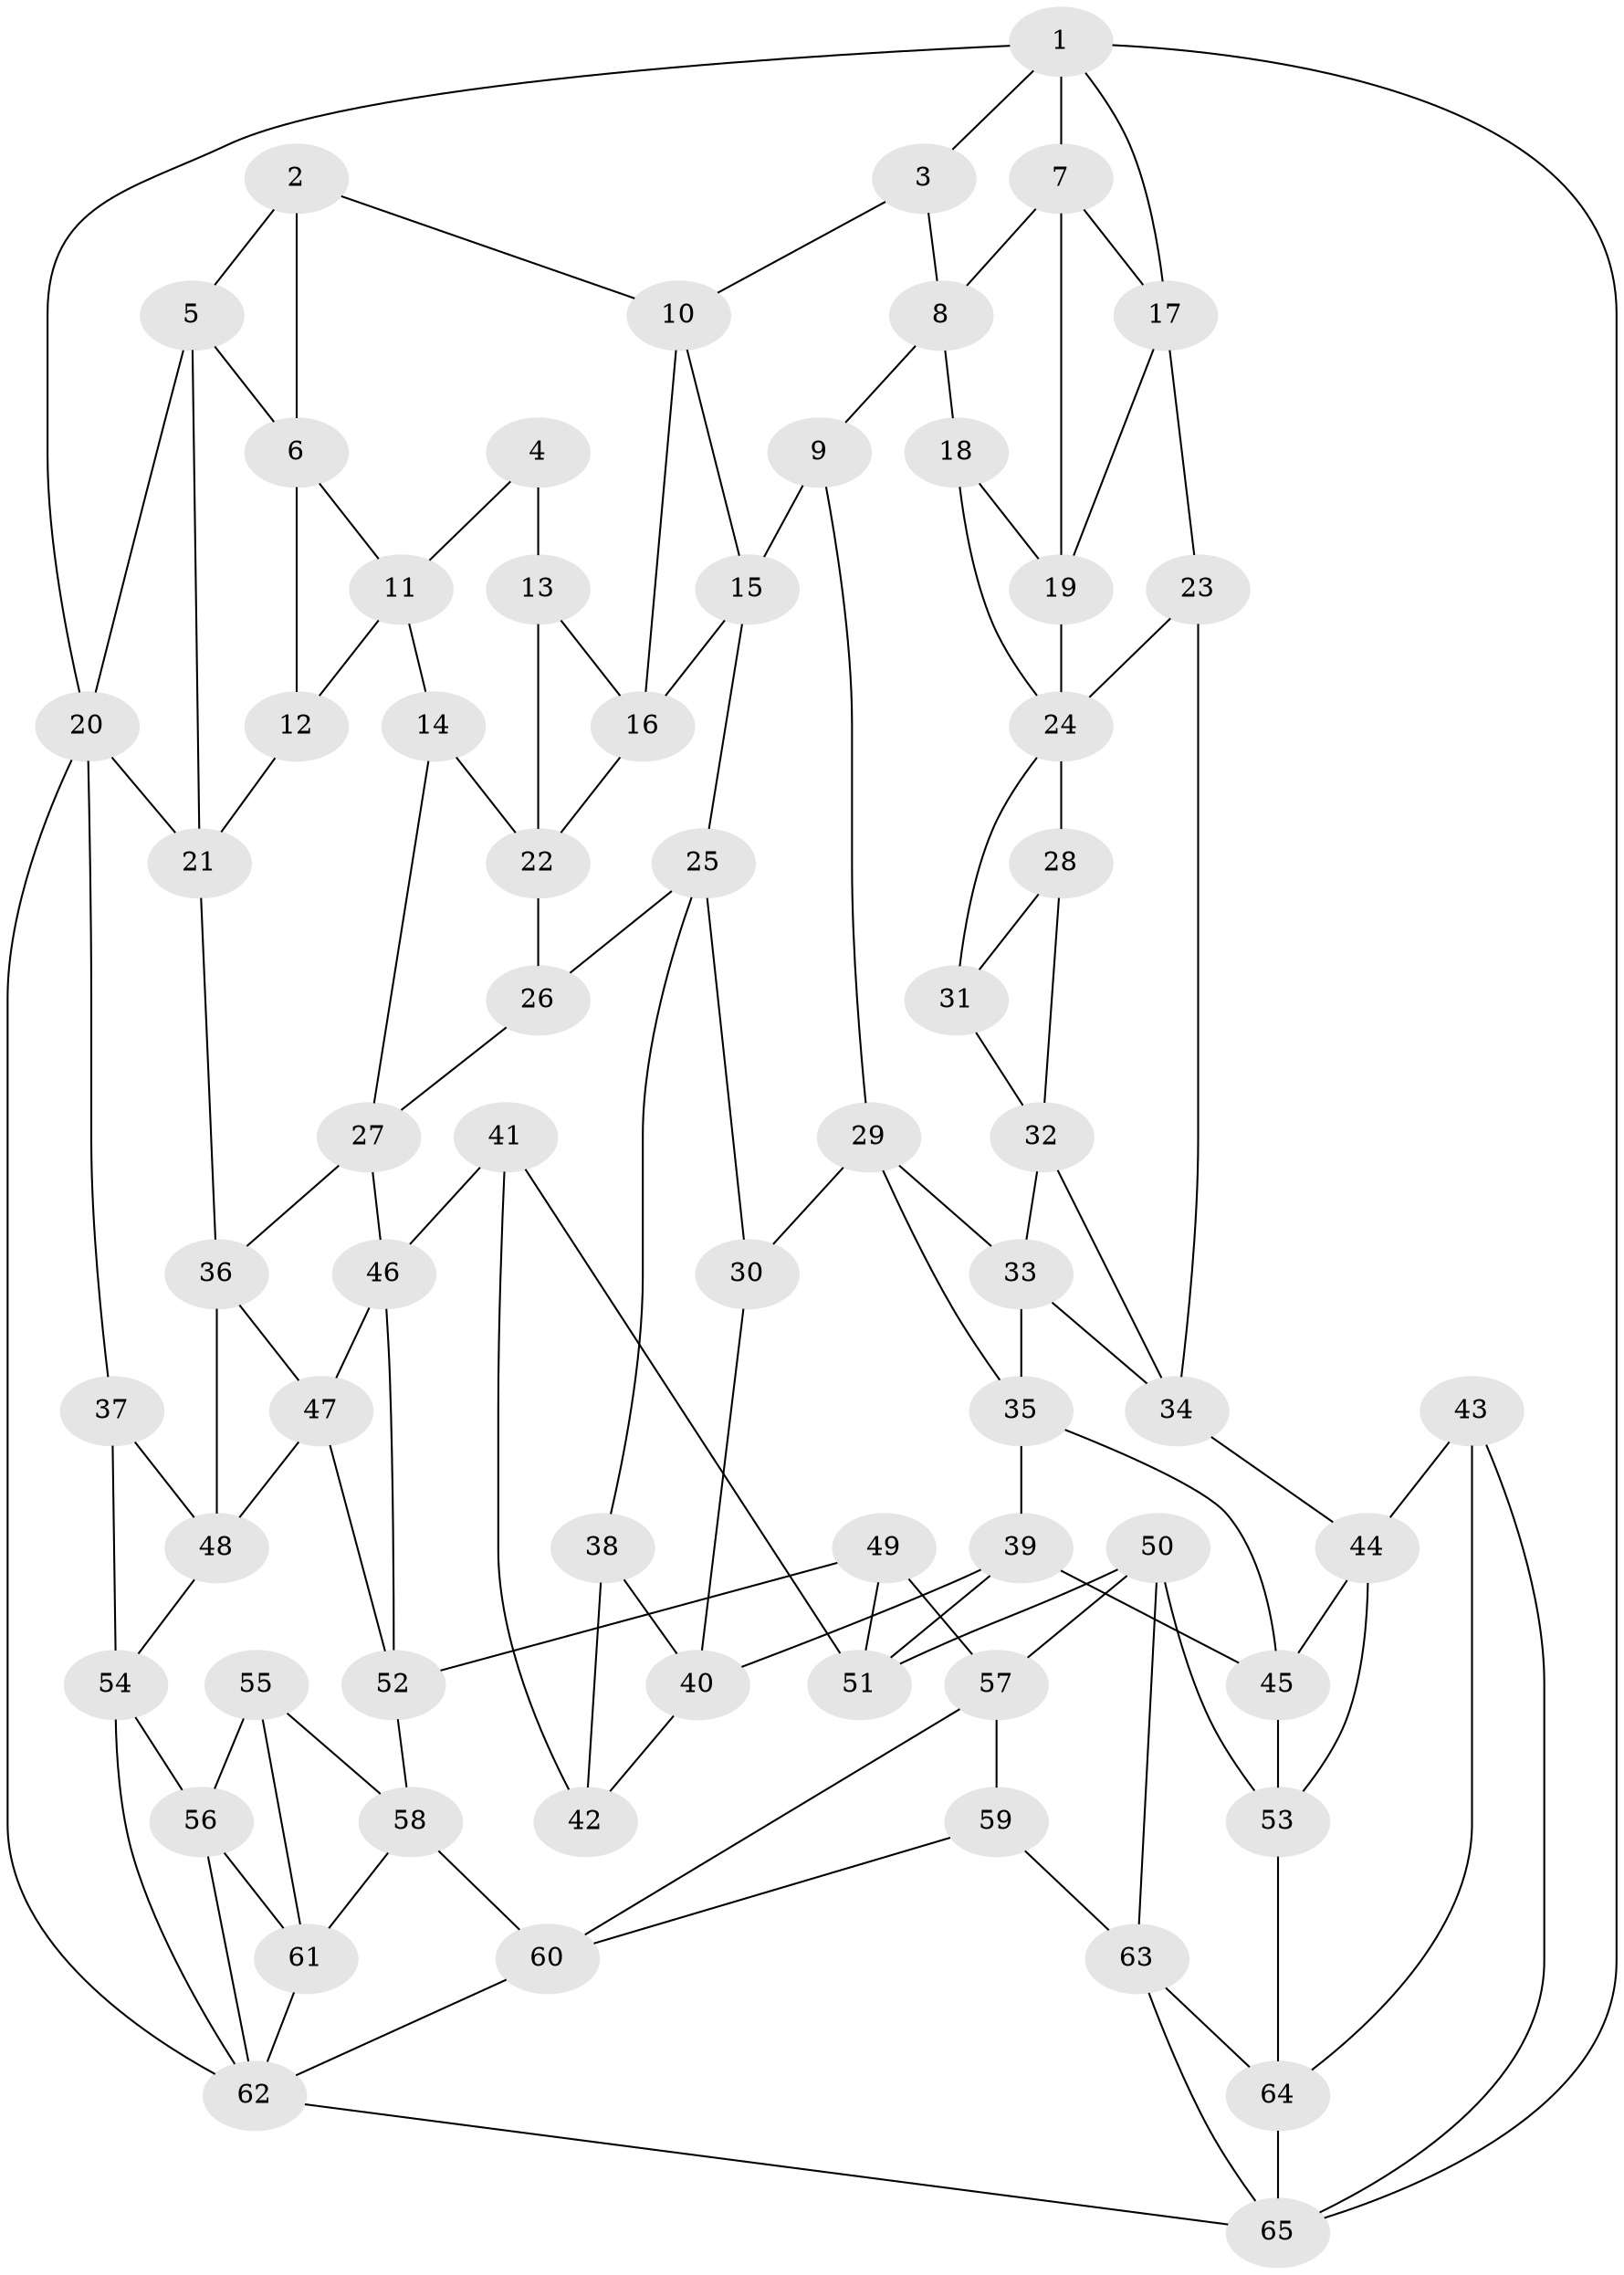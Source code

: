 // original degree distribution, {3: 0.015503875968992248, 5: 0.5426356589147286, 6: 0.20930232558139536, 4: 0.23255813953488372}
// Generated by graph-tools (version 1.1) at 2025/03/03/09/25 03:03:18]
// undirected, 65 vertices, 122 edges
graph export_dot {
graph [start="1"]
  node [color=gray90,style=filled];
  1;
  2;
  3;
  4;
  5;
  6;
  7;
  8;
  9;
  10;
  11;
  12;
  13;
  14;
  15;
  16;
  17;
  18;
  19;
  20;
  21;
  22;
  23;
  24;
  25;
  26;
  27;
  28;
  29;
  30;
  31;
  32;
  33;
  34;
  35;
  36;
  37;
  38;
  39;
  40;
  41;
  42;
  43;
  44;
  45;
  46;
  47;
  48;
  49;
  50;
  51;
  52;
  53;
  54;
  55;
  56;
  57;
  58;
  59;
  60;
  61;
  62;
  63;
  64;
  65;
  1 -- 3 [weight=1.0];
  1 -- 7 [weight=1.0];
  1 -- 17 [weight=1.0];
  1 -- 20 [weight=1.0];
  1 -- 65 [weight=1.0];
  2 -- 5 [weight=1.0];
  2 -- 6 [weight=1.0];
  2 -- 10 [weight=1.0];
  3 -- 8 [weight=1.0];
  3 -- 10 [weight=1.0];
  4 -- 11 [weight=1.0];
  4 -- 13 [weight=2.0];
  5 -- 6 [weight=1.0];
  5 -- 20 [weight=1.0];
  5 -- 21 [weight=1.0];
  6 -- 11 [weight=1.0];
  6 -- 12 [weight=1.0];
  7 -- 8 [weight=1.0];
  7 -- 17 [weight=1.0];
  7 -- 19 [weight=1.0];
  8 -- 9 [weight=1.0];
  8 -- 18 [weight=1.0];
  9 -- 15 [weight=1.0];
  9 -- 29 [weight=1.0];
  10 -- 15 [weight=1.0];
  10 -- 16 [weight=1.0];
  11 -- 12 [weight=1.0];
  11 -- 14 [weight=1.0];
  12 -- 21 [weight=1.0];
  13 -- 16 [weight=1.0];
  13 -- 22 [weight=1.0];
  14 -- 22 [weight=1.0];
  14 -- 27 [weight=1.0];
  15 -- 16 [weight=1.0];
  15 -- 25 [weight=1.0];
  16 -- 22 [weight=1.0];
  17 -- 19 [weight=1.0];
  17 -- 23 [weight=1.0];
  18 -- 19 [weight=1.0];
  18 -- 24 [weight=1.0];
  19 -- 24 [weight=1.0];
  20 -- 21 [weight=1.0];
  20 -- 37 [weight=1.0];
  20 -- 62 [weight=1.0];
  21 -- 36 [weight=1.0];
  22 -- 26 [weight=1.0];
  23 -- 24 [weight=1.0];
  23 -- 34 [weight=1.0];
  24 -- 28 [weight=2.0];
  24 -- 31 [weight=1.0];
  25 -- 26 [weight=1.0];
  25 -- 30 [weight=1.0];
  25 -- 38 [weight=1.0];
  26 -- 27 [weight=1.0];
  27 -- 36 [weight=1.0];
  27 -- 46 [weight=1.0];
  28 -- 31 [weight=1.0];
  28 -- 32 [weight=1.0];
  29 -- 30 [weight=1.0];
  29 -- 33 [weight=1.0];
  29 -- 35 [weight=1.0];
  30 -- 40 [weight=1.0];
  31 -- 32 [weight=1.0];
  32 -- 33 [weight=1.0];
  32 -- 34 [weight=1.0];
  33 -- 34 [weight=1.0];
  33 -- 35 [weight=1.0];
  34 -- 44 [weight=1.0];
  35 -- 39 [weight=1.0];
  35 -- 45 [weight=1.0];
  36 -- 47 [weight=1.0];
  36 -- 48 [weight=1.0];
  37 -- 48 [weight=1.0];
  37 -- 54 [weight=1.0];
  38 -- 40 [weight=1.0];
  38 -- 42 [weight=1.0];
  39 -- 40 [weight=1.0];
  39 -- 45 [weight=1.0];
  39 -- 51 [weight=1.0];
  40 -- 42 [weight=1.0];
  41 -- 42 [weight=2.0];
  41 -- 46 [weight=1.0];
  41 -- 51 [weight=1.0];
  43 -- 44 [weight=1.0];
  43 -- 64 [weight=1.0];
  43 -- 65 [weight=1.0];
  44 -- 45 [weight=1.0];
  44 -- 53 [weight=1.0];
  45 -- 53 [weight=1.0];
  46 -- 47 [weight=1.0];
  46 -- 52 [weight=1.0];
  47 -- 48 [weight=1.0];
  47 -- 52 [weight=1.0];
  48 -- 54 [weight=1.0];
  49 -- 51 [weight=1.0];
  49 -- 52 [weight=1.0];
  49 -- 57 [weight=1.0];
  50 -- 51 [weight=1.0];
  50 -- 53 [weight=1.0];
  50 -- 57 [weight=1.0];
  50 -- 63 [weight=1.0];
  52 -- 58 [weight=1.0];
  53 -- 64 [weight=1.0];
  54 -- 56 [weight=1.0];
  54 -- 62 [weight=1.0];
  55 -- 56 [weight=1.0];
  55 -- 58 [weight=1.0];
  55 -- 61 [weight=1.0];
  56 -- 61 [weight=1.0];
  56 -- 62 [weight=1.0];
  57 -- 59 [weight=1.0];
  57 -- 60 [weight=1.0];
  58 -- 60 [weight=1.0];
  58 -- 61 [weight=1.0];
  59 -- 60 [weight=1.0];
  59 -- 63 [weight=1.0];
  60 -- 62 [weight=1.0];
  61 -- 62 [weight=1.0];
  62 -- 65 [weight=1.0];
  63 -- 64 [weight=1.0];
  63 -- 65 [weight=1.0];
  64 -- 65 [weight=1.0];
}
